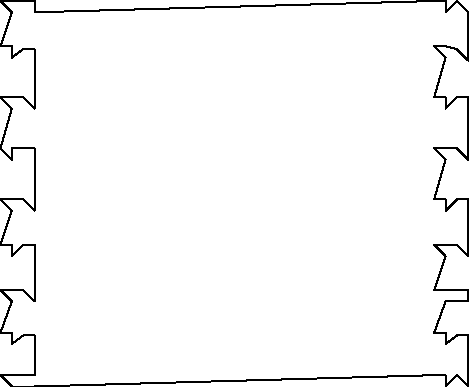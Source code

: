 unitsize(0.001cm);
// 44436.2
draw((8375,4700)--(8175,4900));
draw((8175,4900)--(8375,4900));
draw((8375,4900)--(8575,4900));
draw((8575,4900)--(8775,4900));
draw((8775,4900)--(8775,5400));
draw((8775,5400)--(8775,5600));
draw((8775,5600)--(8575,5600));
draw((8575,5600)--(8375,5450));
draw((8375,5450)--(8375,5650));
draw((8375,5650)--(8175,5650));
draw((8175,5650)--(8375,6200));
draw((8375,6200)--(8175,6400));
draw((8175,6400)--(8375,6400));
draw((8375,6400)--(8575,6400));
draw((8575,6400)--(8775,6200));
draw((8775,6200)--(8775,6400));
draw((8775,6400)--(8775,7000));
draw((8775,7000)--(8775,7200));
draw((8775,7200)--(8575,7200));
draw((8575,7200)--(8375,7000));
draw((8375,7000)--(8375,7200));
draw((8375,7200)--(8175,7200));
draw((8175,7200)--(8375,7800));
draw((8375,7800)--(8175,8000));
draw((8175,8000)--(8375,8000));
draw((8375,8000)--(8575,8000));
draw((8575,8000)--(8775,7800));
draw((8775,7800)--(8775,8000));
draw((8775,8000)--(8775,8700));
draw((8775,8700)--(8775,8900));
draw((8775,8900)--(8575,8900));
draw((8575,8900)--(8375,8900));
draw((8375,8900)--(8375,8700));
draw((8375,8700)--(8175,8900));
draw((8175,8900)--(8375,9600));
draw((8375,9600)--(8175,9800));
draw((8175,9800)--(8375,9800));
draw((8375,9800)--(8575,9800));
draw((8575,9800)--(8775,9600));
draw((8775,9600)--(8775,9800));
draw((8775,9800)--(8775,10450));
draw((8775,10450)--(8775,10650));
draw((8775,10650)--(8575,10650));
draw((8575,10650)--(8375,10500));
draw((8375,10500)--(8375,10700));
draw((8375,10700)--(8175,10700));
draw((8175,10700)--(8375,11300));
draw((8375,11300)--(8175,11500));
draw((8175,11500)--(8375,11500));
draw((8375,11500)--(8575,11500));
draw((8575,11500)--(8775,11500));
draw((8775,11500)--(8775,11300));
draw((8775,11300)--(15825,11500));
draw((15825,11500)--(16025,11500));
draw((16025,11500)--(16025,11300));
draw((16025,11300)--(16225,11500));
draw((16225,11500)--(16425,11300));
draw((16425,11300)--(16425,10650));
draw((16425,10650)--(16425,10450));
draw((16425,10450)--(16225,10650));
draw((16225,10650)--(16025,10700));
draw((16025,10700)--(15825,10700));
draw((15825,10700)--(16025,10500));
draw((16025,10500)--(15825,9800));
draw((15825,9800)--(16025,9800));
draw((16025,9800)--(16025,9600));
draw((16025,9600)--(16225,9800));
draw((16225,9800)--(16425,9800));
draw((16425,9800)--(16425,9600));
draw((16425,9600)--(16425,8900));
draw((16425,8900)--(16425,8700));
draw((16425,8700)--(16225,8900));
draw((16225,8900)--(16025,8900));
draw((16025,8900)--(15825,8900));
draw((15825,8900)--(16025,8700));
draw((16025,8700)--(15825,8000));
draw((15825,8000)--(16025,8000));
draw((16025,8000)--(16025,7800));
draw((16025,7800)--(16225,8000));
draw((16225,8000)--(16425,8000));
draw((16425,8000)--(16425,7800));
draw((16425,7800)--(16425,7200));
draw((16425,7200)--(16425,7000));
draw((16425,7000)--(16225,7200));
draw((16225,7200)--(16025,7200));
draw((16025,7200)--(15825,7200));
draw((15825,7200)--(16025,7000));
draw((16025,7000)--(15825,6400));
draw((15825,6400)--(16025,6400));
draw((16025,6400)--(16225,6400));
draw((16225,6400)--(16425,6400));
draw((16425,6400)--(16425,6200));
draw((16425,6200)--(16025,6200));
draw((16025,6200)--(15825,5650));
draw((15825,5650)--(16025,5650));
draw((16025,5650)--(16025,5450));
draw((16025,5450)--(16225,5600));
draw((16225,5600)--(16425,5600));
draw((16425,5600)--(16425,5400));
draw((16425,5400)--(16425,4900));
draw((16425,4900)--(16425,4700));
draw((16425,4700)--(16225,4900));
draw((16225,4900)--(16025,4700));
draw((16025,4700)--(16025,4900));
draw((16025,4900)--(15825,4900));
draw((15825,4900)--(8775,4700));
draw((8775,4700)--(8375,4700));
